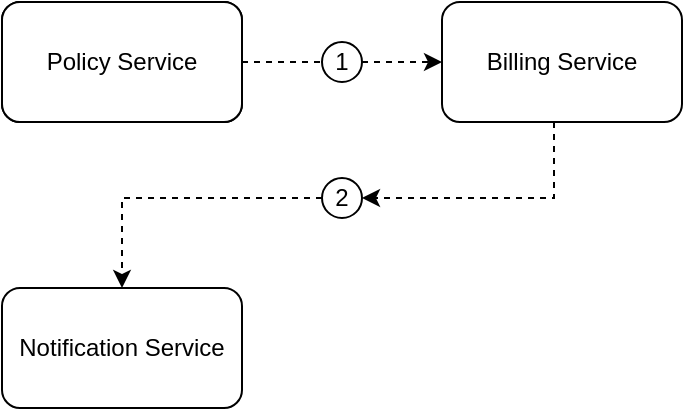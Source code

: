 <mxfile version="21.4.0" type="device">
  <diagram name="Seite-1" id="4lPOYhW_lLVPdjzJCk_u">
    <mxGraphModel dx="523" dy="394" grid="1" gridSize="10" guides="1" tooltips="1" connect="1" arrows="1" fold="1" page="1" pageScale="1" pageWidth="827" pageHeight="1169" math="0" shadow="0">
      <root>
        <mxCell id="0" />
        <mxCell id="1" parent="0" />
        <mxCell id="5wNKKO8rFHwYjoF5Nhn3-1" value="" style="edgeStyle=orthogonalEdgeStyle;rounded=0;orthogonalLoop=1;jettySize=auto;html=1;dashed=1;entryX=0.5;entryY=0;entryDx=0;entryDy=0;" edge="1" parent="1" source="5wNKKO8rFHwYjoF5Nhn3-7" target="5wNKKO8rFHwYjoF5Nhn3-4">
          <mxGeometry relative="1" as="geometry" />
        </mxCell>
        <mxCell id="5wNKKO8rFHwYjoF5Nhn3-2" style="edgeStyle=orthogonalEdgeStyle;rounded=0;orthogonalLoop=1;jettySize=auto;html=1;dashed=1;" edge="1" parent="1" source="5wNKKO8rFHwYjoF5Nhn3-9" target="5wNKKO8rFHwYjoF5Nhn3-5">
          <mxGeometry relative="1" as="geometry" />
        </mxCell>
        <mxCell id="5wNKKO8rFHwYjoF5Nhn3-3" value="Policy Service" style="rounded=1;whiteSpace=wrap;html=1;" vertex="1" parent="1">
          <mxGeometry x="244" y="487" width="120" height="60" as="geometry" />
        </mxCell>
        <mxCell id="5wNKKO8rFHwYjoF5Nhn3-4" value="Notification Service" style="rounded=1;whiteSpace=wrap;html=1;" vertex="1" parent="1">
          <mxGeometry x="244" y="630" width="120" height="60" as="geometry" />
        </mxCell>
        <mxCell id="5wNKKO8rFHwYjoF5Nhn3-11" style="edgeStyle=orthogonalEdgeStyle;rounded=0;orthogonalLoop=1;jettySize=auto;html=1;entryX=1;entryY=0.5;entryDx=0;entryDy=0;dashed=1;" edge="1" parent="1" source="5wNKKO8rFHwYjoF5Nhn3-5" target="5wNKKO8rFHwYjoF5Nhn3-7">
          <mxGeometry relative="1" as="geometry">
            <Array as="points">
              <mxPoint x="520" y="585" />
            </Array>
          </mxGeometry>
        </mxCell>
        <mxCell id="5wNKKO8rFHwYjoF5Nhn3-5" value="Billing Service" style="rounded=1;whiteSpace=wrap;html=1;" vertex="1" parent="1">
          <mxGeometry x="464" y="487" width="120" height="60" as="geometry" />
        </mxCell>
        <mxCell id="5wNKKO8rFHwYjoF5Nhn3-7" value="2" style="ellipse;whiteSpace=wrap;html=1;" vertex="1" parent="1">
          <mxGeometry x="404" y="575" width="20" height="20" as="geometry" />
        </mxCell>
        <mxCell id="5wNKKO8rFHwYjoF5Nhn3-8" value="" style="edgeStyle=orthogonalEdgeStyle;rounded=0;orthogonalLoop=1;jettySize=auto;html=1;dashed=1;endArrow=none;endFill=0;" edge="1" parent="1" source="5wNKKO8rFHwYjoF5Nhn3-3" target="5wNKKO8rFHwYjoF5Nhn3-9">
          <mxGeometry relative="1" as="geometry">
            <mxPoint x="364" y="517" as="sourcePoint" />
            <mxPoint x="464" y="517" as="targetPoint" />
          </mxGeometry>
        </mxCell>
        <mxCell id="5wNKKO8rFHwYjoF5Nhn3-9" value="1" style="ellipse;whiteSpace=wrap;html=1;" vertex="1" parent="1">
          <mxGeometry x="404" y="507" width="20" height="20" as="geometry" />
        </mxCell>
        <mxCell id="5wNKKO8rFHwYjoF5Nhn3-10" value="Policy Service" style="rounded=1;whiteSpace=wrap;html=1;" vertex="1" parent="1">
          <mxGeometry x="244" y="487" width="120" height="60" as="geometry" />
        </mxCell>
      </root>
    </mxGraphModel>
  </diagram>
</mxfile>
